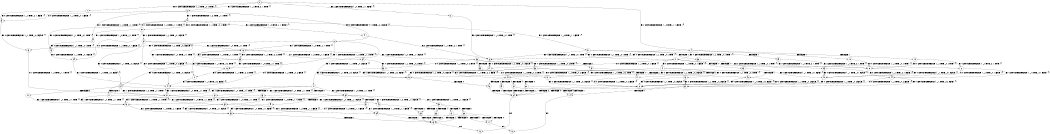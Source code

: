 digraph BCG {
size = "7, 10.5";
center = TRUE;
node [shape = circle];
0 [peripheries = 2];
0 -> 1 [label = "EX !0 !ATOMIC_EXCH_BRANCH (1, +1, TRUE, +0, 1, TRUE) !{}"];
0 -> 2 [label = "EX !1 !ATOMIC_EXCH_BRANCH (1, +0, TRUE, +1, 1, FALSE) !{}"];
0 -> 3 [label = "EX !0 !ATOMIC_EXCH_BRANCH (1, +1, TRUE, +0, 1, TRUE) !{}"];
0 -> 4 [label = "EX !1 !ATOMIC_EXCH_BRANCH (1, +0, TRUE, +1, 1, FALSE) !{}"];
1 -> 5 [label = "EX !0 !ATOMIC_EXCH_BRANCH (1, +1, TRUE, +0, 1, FALSE) !{}"];
2 -> 6 [label = "EX !0 !ATOMIC_EXCH_BRANCH (1, +1, TRUE, +0, 1, TRUE) !{}"];
3 -> 5 [label = "EX !0 !ATOMIC_EXCH_BRANCH (1, +1, TRUE, +0, 1, FALSE) !{}"];
3 -> 7 [label = "EX !1 !ATOMIC_EXCH_BRANCH (1, +0, TRUE, +1, 1, TRUE) !{}"];
3 -> 8 [label = "EX !0 !ATOMIC_EXCH_BRANCH (1, +1, TRUE, +0, 1, FALSE) !{}"];
3 -> 9 [label = "EX !1 !ATOMIC_EXCH_BRANCH (1, +0, TRUE, +1, 1, TRUE) !{}"];
4 -> 6 [label = "EX !0 !ATOMIC_EXCH_BRANCH (1, +1, TRUE, +0, 1, TRUE) !{}"];
4 -> 10 [label = "TERMINATE !1"];
4 -> 11 [label = "EX !0 !ATOMIC_EXCH_BRANCH (1, +1, TRUE, +0, 1, TRUE) !{}"];
4 -> 12 [label = "TERMINATE !1"];
5 -> 13 [label = "EX !0 !ATOMIC_EXCH_BRANCH (1, +1, TRUE, +0, 2, FALSE) !{}"];
6 -> 14 [label = "EX !0 !ATOMIC_EXCH_BRANCH (1, +1, TRUE, +0, 1, FALSE) !{}"];
7 -> 15 [label = "EX !0 !ATOMIC_EXCH_BRANCH (1, +1, TRUE, +0, 1, TRUE) !{}"];
8 -> 13 [label = "EX !0 !ATOMIC_EXCH_BRANCH (1, +1, TRUE, +0, 2, FALSE) !{}"];
8 -> 16 [label = "EX !1 !ATOMIC_EXCH_BRANCH (1, +0, TRUE, +1, 1, TRUE) !{}"];
8 -> 17 [label = "EX !0 !ATOMIC_EXCH_BRANCH (1, +1, TRUE, +0, 2, FALSE) !{}"];
8 -> 18 [label = "EX !1 !ATOMIC_EXCH_BRANCH (1, +0, TRUE, +1, 1, TRUE) !{}"];
9 -> 15 [label = "EX !0 !ATOMIC_EXCH_BRANCH (1, +1, TRUE, +0, 1, TRUE) !{}"];
9 -> 19 [label = "EX !1 !ATOMIC_EXCH_BRANCH (1, +0, TRUE, +1, 1, FALSE) !{}"];
9 -> 20 [label = "EX !0 !ATOMIC_EXCH_BRANCH (1, +1, TRUE, +0, 1, TRUE) !{}"];
9 -> 21 [label = "EX !1 !ATOMIC_EXCH_BRANCH (1, +0, TRUE, +1, 1, FALSE) !{}"];
10 -> 22 [label = "EX !0 !ATOMIC_EXCH_BRANCH (1, +1, TRUE, +0, 1, TRUE) !{}"];
11 -> 14 [label = "EX !0 !ATOMIC_EXCH_BRANCH (1, +1, TRUE, +0, 1, FALSE) !{}"];
11 -> 23 [label = "TERMINATE !1"];
11 -> 24 [label = "EX !0 !ATOMIC_EXCH_BRANCH (1, +1, TRUE, +0, 1, FALSE) !{}"];
11 -> 25 [label = "TERMINATE !1"];
12 -> 22 [label = "EX !0 !ATOMIC_EXCH_BRANCH (1, +1, TRUE, +0, 1, TRUE) !{}"];
12 -> 26 [label = "EX !0 !ATOMIC_EXCH_BRANCH (1, +1, TRUE, +0, 1, TRUE) !{}"];
13 -> 27 [label = "EX !1 !ATOMIC_EXCH_BRANCH (1, +0, TRUE, +1, 1, TRUE) !{}"];
14 -> 28 [label = "EX !0 !ATOMIC_EXCH_BRANCH (1, +1, TRUE, +0, 2, FALSE) !{}"];
15 -> 29 [label = "EX !0 !ATOMIC_EXCH_BRANCH (1, +1, TRUE, +0, 1, FALSE) !{}"];
16 -> 30 [label = "EX !0 !ATOMIC_EXCH_BRANCH (1, +1, TRUE, +0, 2, TRUE) !{}"];
17 -> 27 [label = "EX !1 !ATOMIC_EXCH_BRANCH (1, +0, TRUE, +1, 1, TRUE) !{}"];
17 -> 31 [label = "TERMINATE !0"];
17 -> 32 [label = "EX !1 !ATOMIC_EXCH_BRANCH (1, +0, TRUE, +1, 1, TRUE) !{}"];
17 -> 33 [label = "TERMINATE !0"];
18 -> 30 [label = "EX !0 !ATOMIC_EXCH_BRANCH (1, +1, TRUE, +0, 2, TRUE) !{}"];
18 -> 34 [label = "EX !1 !ATOMIC_EXCH_BRANCH (1, +0, TRUE, +1, 1, FALSE) !{}"];
18 -> 35 [label = "EX !0 !ATOMIC_EXCH_BRANCH (1, +1, TRUE, +0, 2, TRUE) !{}"];
18 -> 36 [label = "EX !1 !ATOMIC_EXCH_BRANCH (1, +0, TRUE, +1, 1, FALSE) !{}"];
19 -> 6 [label = "EX !0 !ATOMIC_EXCH_BRANCH (1, +1, TRUE, +0, 1, TRUE) !{}"];
20 -> 29 [label = "EX !0 !ATOMIC_EXCH_BRANCH (1, +1, TRUE, +0, 1, FALSE) !{}"];
20 -> 7 [label = "EX !1 !ATOMIC_EXCH_BRANCH (1, +0, TRUE, +1, 1, TRUE) !{}"];
20 -> 37 [label = "EX !0 !ATOMIC_EXCH_BRANCH (1, +1, TRUE, +0, 1, FALSE) !{}"];
20 -> 9 [label = "EX !1 !ATOMIC_EXCH_BRANCH (1, +0, TRUE, +1, 1, TRUE) !{}"];
21 -> 6 [label = "EX !0 !ATOMIC_EXCH_BRANCH (1, +1, TRUE, +0, 1, TRUE) !{}"];
21 -> 38 [label = "TERMINATE !1"];
21 -> 11 [label = "EX !0 !ATOMIC_EXCH_BRANCH (1, +1, TRUE, +0, 1, TRUE) !{}"];
21 -> 39 [label = "TERMINATE !1"];
22 -> 40 [label = "EX !0 !ATOMIC_EXCH_BRANCH (1, +1, TRUE, +0, 1, FALSE) !{}"];
23 -> 40 [label = "EX !0 !ATOMIC_EXCH_BRANCH (1, +1, TRUE, +0, 1, FALSE) !{}"];
24 -> 28 [label = "EX !0 !ATOMIC_EXCH_BRANCH (1, +1, TRUE, +0, 2, FALSE) !{}"];
24 -> 41 [label = "TERMINATE !1"];
24 -> 42 [label = "EX !0 !ATOMIC_EXCH_BRANCH (1, +1, TRUE, +0, 2, FALSE) !{}"];
24 -> 43 [label = "TERMINATE !1"];
25 -> 40 [label = "EX !0 !ATOMIC_EXCH_BRANCH (1, +1, TRUE, +0, 1, FALSE) !{}"];
25 -> 44 [label = "EX !0 !ATOMIC_EXCH_BRANCH (1, +1, TRUE, +0, 1, FALSE) !{}"];
26 -> 40 [label = "EX !0 !ATOMIC_EXCH_BRANCH (1, +1, TRUE, +0, 1, FALSE) !{}"];
26 -> 44 [label = "EX !0 !ATOMIC_EXCH_BRANCH (1, +1, TRUE, +0, 1, FALSE) !{}"];
27 -> 45 [label = "EX !1 !ATOMIC_EXCH_BRANCH (1, +0, TRUE, +1, 1, FALSE) !{}"];
28 -> 46 [label = "TERMINATE !0"];
29 -> 47 [label = "EX !0 !ATOMIC_EXCH_BRANCH (1, +1, TRUE, +0, 2, FALSE) !{}"];
30 -> 47 [label = "EX !0 !ATOMIC_EXCH_BRANCH (1, +1, TRUE, +0, 2, FALSE) !{}"];
31 -> 48 [label = "EX !1 !ATOMIC_EXCH_BRANCH (1, +0, TRUE, +1, 1, TRUE) !{}"];
32 -> 45 [label = "EX !1 !ATOMIC_EXCH_BRANCH (1, +0, TRUE, +1, 1, FALSE) !{}"];
32 -> 49 [label = "TERMINATE !0"];
32 -> 50 [label = "EX !1 !ATOMIC_EXCH_BRANCH (1, +0, TRUE, +1, 1, FALSE) !{}"];
32 -> 51 [label = "TERMINATE !0"];
33 -> 48 [label = "EX !1 !ATOMIC_EXCH_BRANCH (1, +0, TRUE, +1, 1, TRUE) !{}"];
33 -> 52 [label = "EX !1 !ATOMIC_EXCH_BRANCH (1, +0, TRUE, +1, 1, TRUE) !{}"];
34 -> 53 [label = "EX !0 !ATOMIC_EXCH_BRANCH (1, +1, TRUE, +0, 2, TRUE) !{}"];
35 -> 47 [label = "EX !0 !ATOMIC_EXCH_BRANCH (1, +1, TRUE, +0, 2, FALSE) !{}"];
35 -> 16 [label = "EX !1 !ATOMIC_EXCH_BRANCH (1, +0, TRUE, +1, 1, TRUE) !{}"];
35 -> 54 [label = "EX !0 !ATOMIC_EXCH_BRANCH (1, +1, TRUE, +0, 2, FALSE) !{}"];
35 -> 18 [label = "EX !1 !ATOMIC_EXCH_BRANCH (1, +0, TRUE, +1, 1, TRUE) !{}"];
36 -> 53 [label = "EX !0 !ATOMIC_EXCH_BRANCH (1, +1, TRUE, +0, 2, TRUE) !{}"];
36 -> 55 [label = "TERMINATE !1"];
36 -> 56 [label = "EX !0 !ATOMIC_EXCH_BRANCH (1, +1, TRUE, +0, 2, TRUE) !{}"];
36 -> 57 [label = "TERMINATE !1"];
37 -> 47 [label = "EX !0 !ATOMIC_EXCH_BRANCH (1, +1, TRUE, +0, 2, FALSE) !{}"];
37 -> 16 [label = "EX !1 !ATOMIC_EXCH_BRANCH (1, +0, TRUE, +1, 1, TRUE) !{}"];
37 -> 54 [label = "EX !0 !ATOMIC_EXCH_BRANCH (1, +1, TRUE, +0, 2, FALSE) !{}"];
37 -> 18 [label = "EX !1 !ATOMIC_EXCH_BRANCH (1, +0, TRUE, +1, 1, TRUE) !{}"];
38 -> 22 [label = "EX !0 !ATOMIC_EXCH_BRANCH (1, +1, TRUE, +0, 1, TRUE) !{}"];
39 -> 22 [label = "EX !0 !ATOMIC_EXCH_BRANCH (1, +1, TRUE, +0, 1, TRUE) !{}"];
39 -> 26 [label = "EX !0 !ATOMIC_EXCH_BRANCH (1, +1, TRUE, +0, 1, TRUE) !{}"];
40 -> 58 [label = "EX !0 !ATOMIC_EXCH_BRANCH (1, +1, TRUE, +0, 2, FALSE) !{}"];
41 -> 58 [label = "EX !0 !ATOMIC_EXCH_BRANCH (1, +1, TRUE, +0, 2, FALSE) !{}"];
42 -> 46 [label = "TERMINATE !0"];
42 -> 59 [label = "TERMINATE !1"];
42 -> 60 [label = "TERMINATE !0"];
42 -> 61 [label = "TERMINATE !1"];
43 -> 58 [label = "EX !0 !ATOMIC_EXCH_BRANCH (1, +1, TRUE, +0, 2, FALSE) !{}"];
43 -> 62 [label = "EX !0 !ATOMIC_EXCH_BRANCH (1, +1, TRUE, +0, 2, FALSE) !{}"];
44 -> 58 [label = "EX !0 !ATOMIC_EXCH_BRANCH (1, +1, TRUE, +0, 2, FALSE) !{}"];
44 -> 62 [label = "EX !0 !ATOMIC_EXCH_BRANCH (1, +1, TRUE, +0, 2, FALSE) !{}"];
45 -> 63 [label = "TERMINATE !0"];
46 -> 64 [label = "TERMINATE !1"];
47 -> 27 [label = "EX !1 !ATOMIC_EXCH_BRANCH (1, +0, TRUE, +1, 1, TRUE) !{}"];
48 -> 65 [label = "EX !1 !ATOMIC_EXCH_BRANCH (1, +0, TRUE, +1, 1, FALSE) !{}"];
49 -> 65 [label = "EX !1 !ATOMIC_EXCH_BRANCH (1, +0, TRUE, +1, 1, FALSE) !{}"];
50 -> 63 [label = "TERMINATE !0"];
50 -> 66 [label = "TERMINATE !1"];
50 -> 67 [label = "TERMINATE !0"];
50 -> 68 [label = "TERMINATE !1"];
51 -> 65 [label = "EX !1 !ATOMIC_EXCH_BRANCH (1, +0, TRUE, +1, 1, FALSE) !{}"];
51 -> 69 [label = "EX !1 !ATOMIC_EXCH_BRANCH (1, +0, TRUE, +1, 1, FALSE) !{}"];
52 -> 65 [label = "EX !1 !ATOMIC_EXCH_BRANCH (1, +0, TRUE, +1, 1, FALSE) !{}"];
52 -> 69 [label = "EX !1 !ATOMIC_EXCH_BRANCH (1, +0, TRUE, +1, 1, FALSE) !{}"];
53 -> 28 [label = "EX !0 !ATOMIC_EXCH_BRANCH (1, +1, TRUE, +0, 2, FALSE) !{}"];
54 -> 27 [label = "EX !1 !ATOMIC_EXCH_BRANCH (1, +0, TRUE, +1, 1, TRUE) !{}"];
54 -> 70 [label = "TERMINATE !0"];
54 -> 32 [label = "EX !1 !ATOMIC_EXCH_BRANCH (1, +0, TRUE, +1, 1, TRUE) !{}"];
54 -> 71 [label = "TERMINATE !0"];
55 -> 72 [label = "EX !0 !ATOMIC_EXCH_BRANCH (1, +1, TRUE, +0, 2, TRUE) !{}"];
56 -> 28 [label = "EX !0 !ATOMIC_EXCH_BRANCH (1, +1, TRUE, +0, 2, FALSE) !{}"];
56 -> 41 [label = "TERMINATE !1"];
56 -> 42 [label = "EX !0 !ATOMIC_EXCH_BRANCH (1, +1, TRUE, +0, 2, FALSE) !{}"];
56 -> 43 [label = "TERMINATE !1"];
57 -> 72 [label = "EX !0 !ATOMIC_EXCH_BRANCH (1, +1, TRUE, +0, 2, TRUE) !{}"];
57 -> 73 [label = "EX !0 !ATOMIC_EXCH_BRANCH (1, +1, TRUE, +0, 2, TRUE) !{}"];
58 -> 64 [label = "TERMINATE !0"];
59 -> 64 [label = "TERMINATE !0"];
60 -> 64 [label = "TERMINATE !1"];
60 -> 74 [label = "TERMINATE !1"];
61 -> 64 [label = "TERMINATE !0"];
61 -> 74 [label = "TERMINATE !0"];
62 -> 64 [label = "TERMINATE !0"];
62 -> 74 [label = "TERMINATE !0"];
63 -> 75 [label = "TERMINATE !1"];
64 -> 76 [label = "exit"];
65 -> 75 [label = "TERMINATE !1"];
66 -> 75 [label = "TERMINATE !0"];
67 -> 75 [label = "TERMINATE !1"];
67 -> 77 [label = "TERMINATE !1"];
68 -> 75 [label = "TERMINATE !0"];
68 -> 77 [label = "TERMINATE !0"];
69 -> 75 [label = "TERMINATE !1"];
69 -> 77 [label = "TERMINATE !1"];
70 -> 48 [label = "EX !1 !ATOMIC_EXCH_BRANCH (1, +0, TRUE, +1, 1, TRUE) !{}"];
71 -> 48 [label = "EX !1 !ATOMIC_EXCH_BRANCH (1, +0, TRUE, +1, 1, TRUE) !{}"];
71 -> 52 [label = "EX !1 !ATOMIC_EXCH_BRANCH (1, +0, TRUE, +1, 1, TRUE) !{}"];
72 -> 58 [label = "EX !0 !ATOMIC_EXCH_BRANCH (1, +1, TRUE, +0, 2, FALSE) !{}"];
73 -> 58 [label = "EX !0 !ATOMIC_EXCH_BRANCH (1, +1, TRUE, +0, 2, FALSE) !{}"];
73 -> 62 [label = "EX !0 !ATOMIC_EXCH_BRANCH (1, +1, TRUE, +0, 2, FALSE) !{}"];
74 -> 78 [label = "exit"];
75 -> 76 [label = "exit"];
77 -> 78 [label = "exit"];
}

